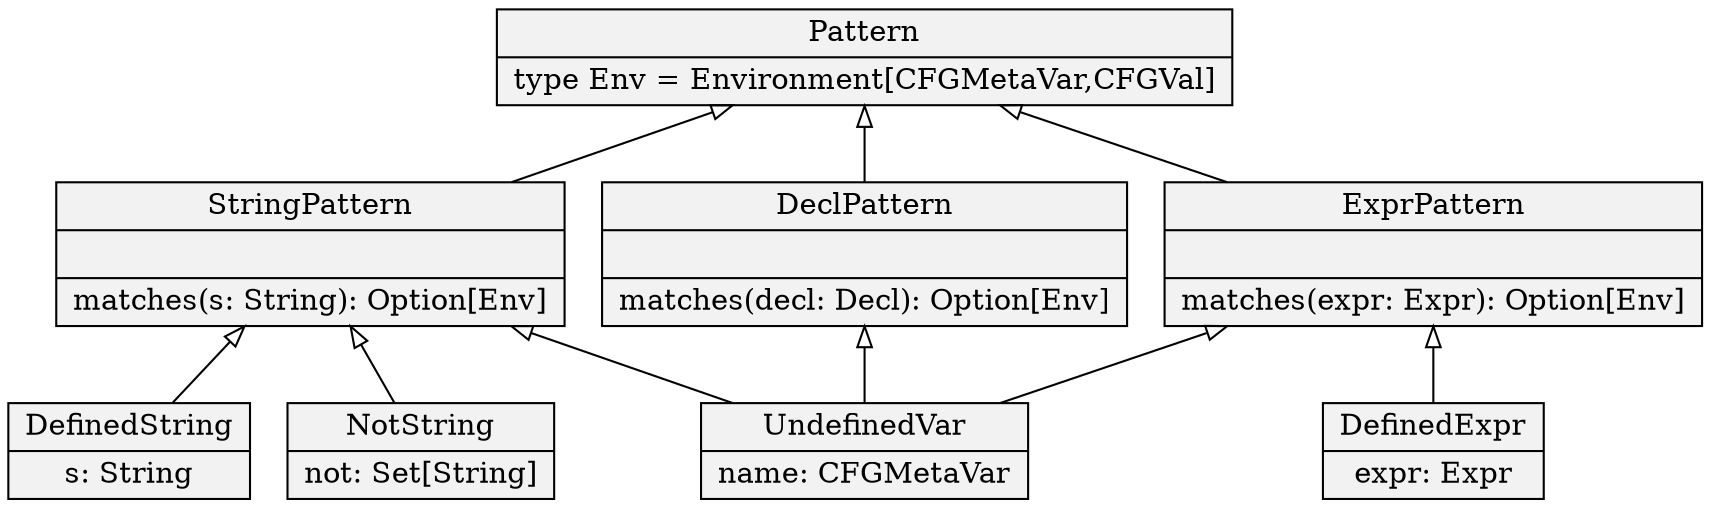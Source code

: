 digraph hierarchy {
	node[shape=record,style=filled,fillcolor=gray95]
	edge[dir=back, arrowtail=empty]

    // nodes
    Pat [label="{Pattern|type Env = Environment[CFGMetaVar,CFGVal]}"]
	DeclPat [label="{DeclPattern||matches(decl: Decl): Option[Env]}"]
	StringPat [label="{StringPattern||matches(s: String): Option[Env]}"]
	ExprPat [label="{ExprPattern||matches(expr: Expr): Option[Env]}"]
	Undef [label="{UndefinedVar|name: CFGMetaVar}"]
	DefExpr [label="{DefinedExpr|expr: Expr}"]
	DefString [label="{DefinedString|s: String}"]
	NotString [label="{NotString|not: Set[String]}"]
	   
    // links    
	Pat -> DeclPat
	Pat -> StringPat
	Pat -> ExprPat
	
	StringPat -> DefString
	StringPat -> NotString
	StringPat -> Undef
	
	ExprPat -> DefExpr
	ExprPat -> Undef
	
	DeclPat -> Undef
}